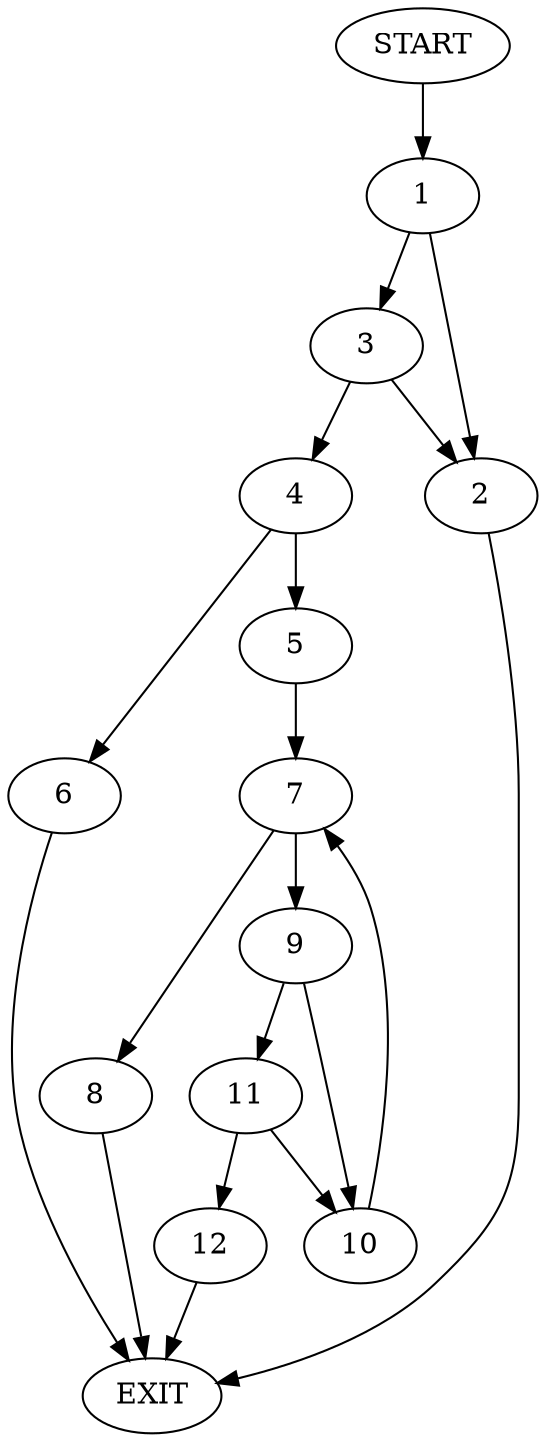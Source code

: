 digraph {
0 [label="START"]
13 [label="EXIT"]
0 -> 1
1 -> 2
1 -> 3
2 -> 13
3 -> 2
3 -> 4
4 -> 5
4 -> 6
6 -> 13
5 -> 7
7 -> 8
7 -> 9
9 -> 10
9 -> 11
8 -> 13
10 -> 7
11 -> 10
11 -> 12
12 -> 13
}
